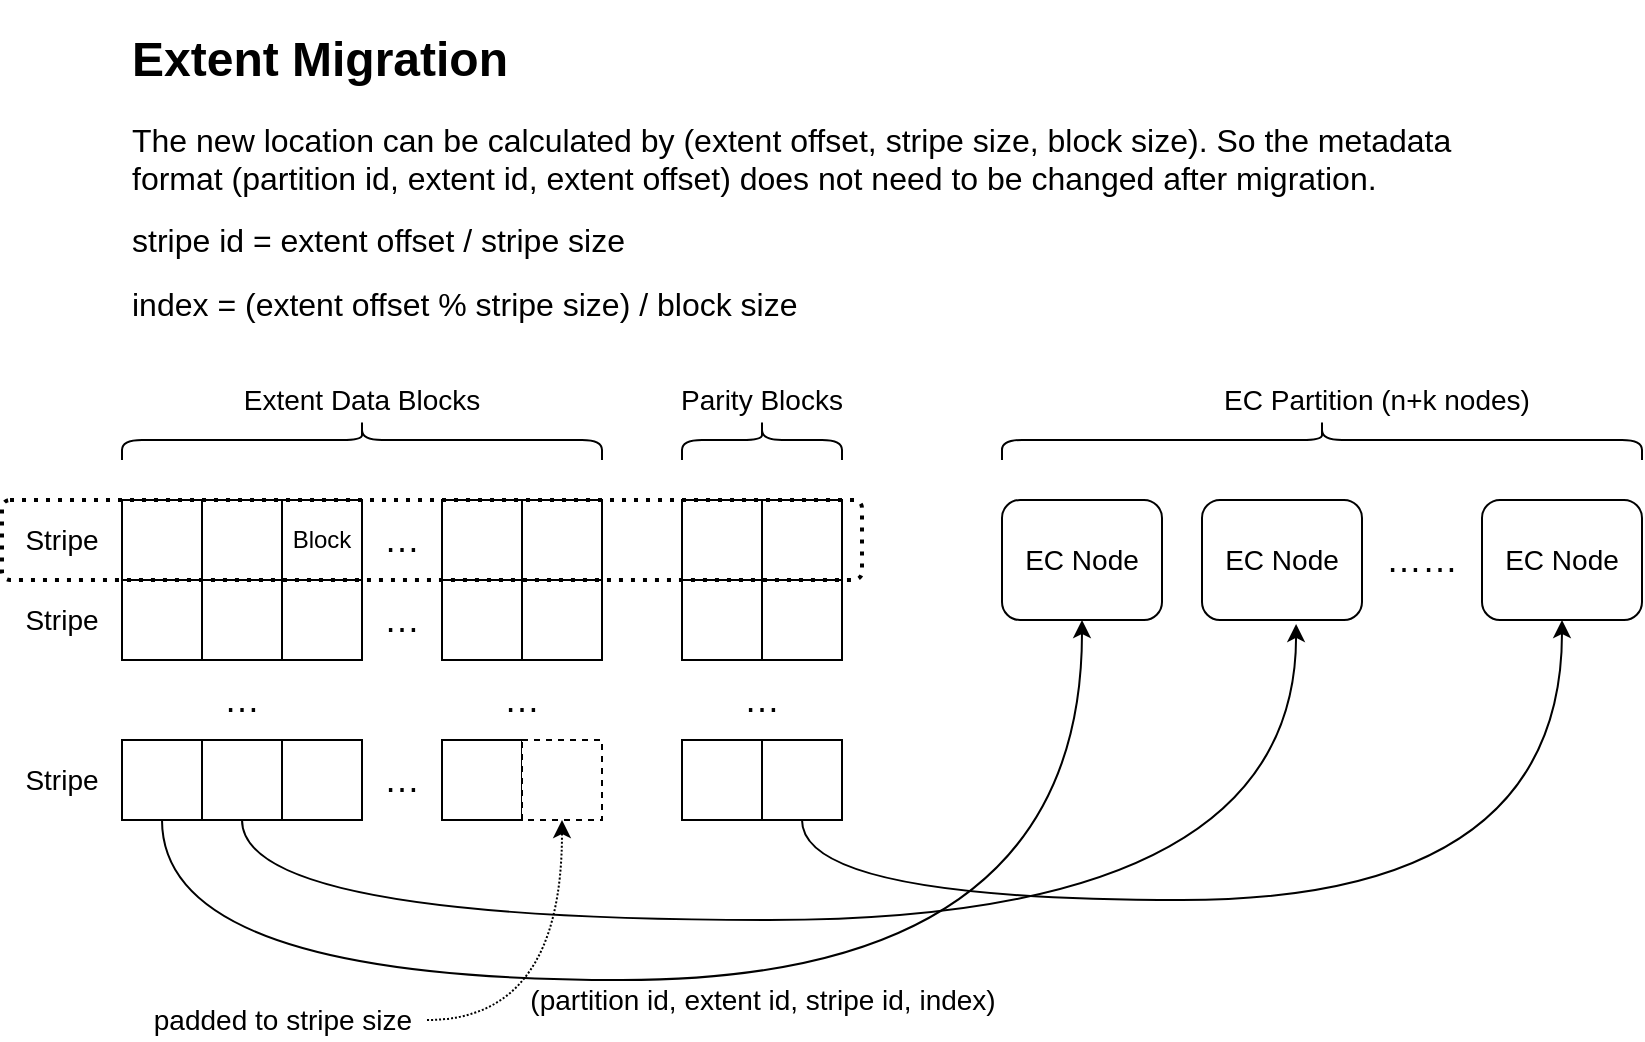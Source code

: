 <mxfile version="12.4.2" type="device" pages="1"><diagram id="ejn02Nyg8z3VodYaMBHZ" name="Page-1"><mxGraphModel dx="946" dy="680" grid="1" gridSize="10" guides="1" tooltips="1" connect="1" arrows="1" fold="1" page="1" pageScale="1" pageWidth="1169" pageHeight="827" math="0" shadow="0"><root><mxCell id="0"/><mxCell id="1" parent="0"/><mxCell id="E034tKz168YJpN_0juj2-1" value="" style="rounded=0;whiteSpace=wrap;html=1;" parent="1" vertex="1"><mxGeometry x="80" y="250" width="40" height="40" as="geometry"/></mxCell><mxCell id="E034tKz168YJpN_0juj2-3" value="" style="rounded=0;whiteSpace=wrap;html=1;" parent="1" vertex="1"><mxGeometry x="120" y="250" width="40" height="40" as="geometry"/></mxCell><mxCell id="E034tKz168YJpN_0juj2-4" value="Block" style="rounded=0;whiteSpace=wrap;html=1;" parent="1" vertex="1"><mxGeometry x="160" y="250" width="40" height="40" as="geometry"/></mxCell><mxCell id="E034tKz168YJpN_0juj2-5" value="" style="rounded=0;whiteSpace=wrap;html=1;" parent="1" vertex="1"><mxGeometry x="240" y="250" width="40" height="40" as="geometry"/></mxCell><mxCell id="E034tKz168YJpN_0juj2-6" value="" style="rounded=0;whiteSpace=wrap;html=1;" parent="1" vertex="1"><mxGeometry x="80" y="290" width="40" height="40" as="geometry"/></mxCell><mxCell id="E034tKz168YJpN_0juj2-7" value="" style="rounded=0;whiteSpace=wrap;html=1;" parent="1" vertex="1"><mxGeometry x="120" y="290" width="40" height="40" as="geometry"/></mxCell><mxCell id="E034tKz168YJpN_0juj2-8" value="" style="rounded=0;whiteSpace=wrap;html=1;" parent="1" vertex="1"><mxGeometry x="160" y="290" width="40" height="40" as="geometry"/></mxCell><mxCell id="E034tKz168YJpN_0juj2-9" value="" style="rounded=0;whiteSpace=wrap;html=1;" parent="1" vertex="1"><mxGeometry x="240" y="290" width="40" height="40" as="geometry"/></mxCell><mxCell id="E034tKz168YJpN_0juj2-38" style="edgeStyle=orthogonalEdgeStyle;orthogonalLoop=1;jettySize=auto;html=1;entryX=0.5;entryY=1;entryDx=0;entryDy=0;endArrow=classic;endFill=1;exitX=0.5;exitY=1;exitDx=0;exitDy=0;curved=1;" parent="1" source="E034tKz168YJpN_0juj2-10" target="E034tKz168YJpN_0juj2-21" edge="1"><mxGeometry relative="1" as="geometry"><Array as="points"><mxPoint x="100" y="490"/><mxPoint x="560" y="490"/></Array></mxGeometry></mxCell><mxCell id="DvdFpTb16JWpg5n_cuMU-1" value="&lt;font style=&quot;font-size: 14px&quot;&gt;(partition id, extent id, stripe id, index)&lt;/font&gt;" style="text;html=1;align=center;verticalAlign=middle;resizable=0;points=[];;labelBackgroundColor=#ffffff;" vertex="1" connectable="0" parent="E034tKz168YJpN_0juj2-38"><mxGeometry x="0.033" y="5" relative="1" as="geometry"><mxPoint x="8" y="15" as="offset"/></mxGeometry></mxCell><mxCell id="E034tKz168YJpN_0juj2-10" value="" style="rounded=0;whiteSpace=wrap;html=1;" parent="1" vertex="1"><mxGeometry x="80" y="370" width="40" height="40" as="geometry"/></mxCell><mxCell id="E034tKz168YJpN_0juj2-51" style="edgeStyle=orthogonalEdgeStyle;orthogonalLoop=1;jettySize=auto;html=1;entryX=0.588;entryY=1.033;entryDx=0;entryDy=0;entryPerimeter=0;endArrow=classic;endFill=1;exitX=0.5;exitY=1;exitDx=0;exitDy=0;curved=1;" parent="1" source="E034tKz168YJpN_0juj2-11" target="E034tKz168YJpN_0juj2-22" edge="1"><mxGeometry relative="1" as="geometry"><Array as="points"><mxPoint x="140" y="460"/><mxPoint x="667" y="460"/></Array></mxGeometry></mxCell><mxCell id="E034tKz168YJpN_0juj2-11" value="" style="rounded=0;whiteSpace=wrap;html=1;" parent="1" vertex="1"><mxGeometry x="120" y="370" width="40" height="40" as="geometry"/></mxCell><mxCell id="E034tKz168YJpN_0juj2-12" value="" style="rounded=0;whiteSpace=wrap;html=1;" parent="1" vertex="1"><mxGeometry x="160" y="370" width="40" height="40" as="geometry"/></mxCell><mxCell id="E034tKz168YJpN_0juj2-13" value="" style="rounded=0;whiteSpace=wrap;html=1;" parent="1" vertex="1"><mxGeometry x="240" y="370" width="40" height="40" as="geometry"/></mxCell><mxCell id="E034tKz168YJpN_0juj2-17" value="" style="rounded=0;whiteSpace=wrap;html=1;" parent="1" vertex="1"><mxGeometry x="280" y="250" width="40" height="40" as="geometry"/></mxCell><mxCell id="E034tKz168YJpN_0juj2-18" value="" style="rounded=0;whiteSpace=wrap;html=1;" parent="1" vertex="1"><mxGeometry x="280" y="290" width="40" height="40" as="geometry"/></mxCell><mxCell id="E034tKz168YJpN_0juj2-19" value="" style="rounded=0;whiteSpace=wrap;html=1;dashed=1;" parent="1" vertex="1"><mxGeometry x="280" y="370" width="40" height="40" as="geometry"/></mxCell><mxCell id="E034tKz168YJpN_0juj2-21" value="&lt;font style=&quot;font-size: 14px&quot;&gt;EC Node&lt;/font&gt;" style="rounded=1;whiteSpace=wrap;html=1;" parent="1" vertex="1"><mxGeometry x="520" y="250" width="80" height="60" as="geometry"/></mxCell><mxCell id="E034tKz168YJpN_0juj2-22" value="&lt;font style=&quot;font-size: 14px&quot;&gt;EC Node&lt;/font&gt;" style="rounded=1;whiteSpace=wrap;html=1;" parent="1" vertex="1"><mxGeometry x="620" y="250" width="80" height="60" as="geometry"/></mxCell><mxCell id="E034tKz168YJpN_0juj2-23" value="" style="rounded=0;whiteSpace=wrap;html=1;" parent="1" vertex="1"><mxGeometry x="360" y="250" width="40" height="40" as="geometry"/></mxCell><mxCell id="E034tKz168YJpN_0juj2-24" value="" style="rounded=0;whiteSpace=wrap;html=1;" parent="1" vertex="1"><mxGeometry x="400" y="250" width="40" height="40" as="geometry"/></mxCell><mxCell id="E034tKz168YJpN_0juj2-27" value="" style="rounded=0;whiteSpace=wrap;html=1;" parent="1" vertex="1"><mxGeometry x="360" y="290" width="40" height="40" as="geometry"/></mxCell><mxCell id="E034tKz168YJpN_0juj2-28" value="" style="rounded=0;whiteSpace=wrap;html=1;" parent="1" vertex="1"><mxGeometry x="400" y="290" width="40" height="40" as="geometry"/></mxCell><mxCell id="E034tKz168YJpN_0juj2-29" value="" style="rounded=0;whiteSpace=wrap;html=1;" parent="1" vertex="1"><mxGeometry x="360" y="370" width="40" height="40" as="geometry"/></mxCell><mxCell id="E034tKz168YJpN_0juj2-52" style="edgeStyle=orthogonalEdgeStyle;curved=1;orthogonalLoop=1;jettySize=auto;html=1;entryX=0.5;entryY=1;entryDx=0;entryDy=0;endArrow=classic;endFill=1;exitX=0.5;exitY=1;exitDx=0;exitDy=0;" parent="1" source="E034tKz168YJpN_0juj2-30" target="E034tKz168YJpN_0juj2-39" edge="1"><mxGeometry relative="1" as="geometry"><Array as="points"><mxPoint x="420" y="450"/><mxPoint x="800" y="450"/></Array></mxGeometry></mxCell><mxCell id="E034tKz168YJpN_0juj2-30" value="" style="rounded=0;whiteSpace=wrap;html=1;" parent="1" vertex="1"><mxGeometry x="400" y="370" width="40" height="40" as="geometry"/></mxCell><mxCell id="E034tKz168YJpN_0juj2-31" value="" style="shape=curlyBracket;whiteSpace=wrap;html=1;rounded=1;rotation=90;" parent="1" vertex="1"><mxGeometry x="190" y="100" width="20" height="240" as="geometry"/></mxCell><mxCell id="E034tKz168YJpN_0juj2-32" value="&lt;font style=&quot;font-size: 14px&quot;&gt;Extent Data Blocks&lt;br&gt;&lt;/font&gt;" style="text;html=1;strokeColor=none;fillColor=none;align=center;verticalAlign=middle;whiteSpace=wrap;rounded=0;" parent="1" vertex="1"><mxGeometry x="135" y="190" width="130" height="20" as="geometry"/></mxCell><mxCell id="E034tKz168YJpN_0juj2-33" value="&lt;font style=&quot;font-size: 14px&quot;&gt;Stripe&lt;/font&gt;" style="text;html=1;strokeColor=none;fillColor=none;align=center;verticalAlign=middle;whiteSpace=wrap;rounded=0;" parent="1" vertex="1"><mxGeometry x="30" y="260" width="40" height="20" as="geometry"/></mxCell><mxCell id="E034tKz168YJpN_0juj2-34" value="&lt;font style=&quot;font-size: 14px&quot;&gt;Stripe&lt;/font&gt;" style="text;html=1;strokeColor=none;fillColor=none;align=center;verticalAlign=middle;whiteSpace=wrap;rounded=0;" parent="1" vertex="1"><mxGeometry x="30" y="300" width="40" height="20" as="geometry"/></mxCell><mxCell id="E034tKz168YJpN_0juj2-35" value="&lt;font style=&quot;font-size: 14px&quot;&gt;Stripe&lt;/font&gt;" style="text;html=1;strokeColor=none;fillColor=none;align=center;verticalAlign=middle;whiteSpace=wrap;rounded=0;" parent="1" vertex="1"><mxGeometry x="30" y="380" width="40" height="20" as="geometry"/></mxCell><mxCell id="E034tKz168YJpN_0juj2-36" value="" style="shape=curlyBracket;whiteSpace=wrap;html=1;rounded=1;rotation=90;" parent="1" vertex="1"><mxGeometry x="390" y="180" width="20" height="80" as="geometry"/></mxCell><mxCell id="E034tKz168YJpN_0juj2-37" value="&lt;font style=&quot;font-size: 14px&quot;&gt;Parity Blocks&lt;/font&gt;" style="text;html=1;strokeColor=none;fillColor=none;align=center;verticalAlign=middle;whiteSpace=wrap;rounded=0;" parent="1" vertex="1"><mxGeometry x="345" y="190" width="110" height="20" as="geometry"/></mxCell><mxCell id="E034tKz168YJpN_0juj2-39" value="&lt;font style=&quot;font-size: 14px&quot;&gt;EC Node&lt;/font&gt;" style="rounded=1;whiteSpace=wrap;html=1;" parent="1" vertex="1"><mxGeometry x="760" y="250" width="80" height="60" as="geometry"/></mxCell><mxCell id="E034tKz168YJpN_0juj2-45" value="&lt;font style=&quot;font-size: 18px&quot;&gt;…&lt;/font&gt;" style="text;html=1;strokeColor=none;fillColor=none;align=center;verticalAlign=middle;whiteSpace=wrap;rounded=0;" parent="1" vertex="1"><mxGeometry x="200" y="260" width="40" height="20" as="geometry"/></mxCell><mxCell id="E034tKz168YJpN_0juj2-46" value="&lt;font style=&quot;font-size: 18px&quot;&gt;…&lt;/font&gt;" style="text;html=1;strokeColor=none;fillColor=none;align=center;verticalAlign=middle;whiteSpace=wrap;rounded=0;" parent="1" vertex="1"><mxGeometry x="200" y="300" width="40" height="20" as="geometry"/></mxCell><mxCell id="E034tKz168YJpN_0juj2-47" value="&lt;font style=&quot;font-size: 18px&quot;&gt;…&lt;/font&gt;" style="text;html=1;strokeColor=none;fillColor=none;align=center;verticalAlign=middle;whiteSpace=wrap;rounded=0;" parent="1" vertex="1"><mxGeometry x="200" y="380" width="40" height="20" as="geometry"/></mxCell><mxCell id="E034tKz168YJpN_0juj2-48" value="&lt;font style=&quot;font-size: 18px&quot;&gt;…&lt;/font&gt;" style="text;html=1;strokeColor=none;fillColor=none;align=center;verticalAlign=middle;whiteSpace=wrap;rounded=0;" parent="1" vertex="1"><mxGeometry x="120" y="340" width="40" height="20" as="geometry"/></mxCell><mxCell id="E034tKz168YJpN_0juj2-49" value="&lt;font style=&quot;font-size: 18px&quot;&gt;…&lt;/font&gt;" style="text;html=1;strokeColor=none;fillColor=none;align=center;verticalAlign=middle;whiteSpace=wrap;rounded=0;" parent="1" vertex="1"><mxGeometry x="260" y="340" width="40" height="20" as="geometry"/></mxCell><mxCell id="E034tKz168YJpN_0juj2-50" value="&lt;font style=&quot;font-size: 18px&quot;&gt;……&lt;/font&gt;" style="text;html=1;strokeColor=none;fillColor=none;align=center;verticalAlign=middle;whiteSpace=wrap;rounded=0;" parent="1" vertex="1"><mxGeometry x="710" y="270" width="40" height="20" as="geometry"/></mxCell><mxCell id="E034tKz168YJpN_0juj2-55" style="edgeStyle=orthogonalEdgeStyle;curved=1;orthogonalLoop=1;jettySize=auto;html=1;entryX=0.5;entryY=1;entryDx=0;entryDy=0;endArrow=classic;endFill=1;dashed=1;dashPattern=1 1;" parent="1" source="E034tKz168YJpN_0juj2-54" target="E034tKz168YJpN_0juj2-19" edge="1"><mxGeometry relative="1" as="geometry"/></mxCell><mxCell id="E034tKz168YJpN_0juj2-54" value="&lt;font style=&quot;font-size: 14px&quot;&gt;padded to stripe size&lt;/font&gt;" style="text;html=1;strokeColor=none;fillColor=none;align=center;verticalAlign=middle;whiteSpace=wrap;rounded=0;" parent="1" vertex="1"><mxGeometry x="87.5" y="500" width="145" height="20" as="geometry"/></mxCell><mxCell id="E034tKz168YJpN_0juj2-56" value="&lt;font style=&quot;font-size: 18px&quot;&gt;…&lt;/font&gt;" style="text;html=1;strokeColor=none;fillColor=none;align=center;verticalAlign=middle;whiteSpace=wrap;rounded=0;" parent="1" vertex="1"><mxGeometry x="380" y="340" width="40" height="20" as="geometry"/></mxCell><mxCell id="E034tKz168YJpN_0juj2-57" value="" style="shape=curlyBracket;whiteSpace=wrap;html=1;rounded=1;rotation=90;" parent="1" vertex="1"><mxGeometry x="670" y="60" width="20" height="320" as="geometry"/></mxCell><mxCell id="E034tKz168YJpN_0juj2-58" value="&lt;font style=&quot;font-size: 14px&quot;&gt;EC Partition (n+k nodes)&lt;/font&gt;" style="text;html=1;strokeColor=none;fillColor=none;align=center;verticalAlign=middle;whiteSpace=wrap;rounded=0;" parent="1" vertex="1"><mxGeometry x="625" y="190" width="165" height="20" as="geometry"/></mxCell><mxCell id="E034tKz168YJpN_0juj2-59" value="&lt;h1&gt;Extent Migration&lt;/h1&gt;&lt;p&gt;&lt;font style=&quot;font-size: 16px&quot;&gt;The new location can be calculated by (extent offset, stripe size, block size). So the metadata format (partition id, extent id, extent offset) does not need to be changed after migration.&lt;/font&gt;&lt;/p&gt;&lt;p&gt;&lt;font style=&quot;font-size: 16px&quot;&gt;stripe id = extent offset / stripe size&lt;/font&gt;&lt;/p&gt;&lt;p&gt;&lt;font style=&quot;font-size: 16px&quot;&gt;index = (extent offset % stripe size) / block size&lt;/font&gt;&lt;/p&gt;&lt;p&gt;&lt;/p&gt;" style="text;html=1;strokeColor=none;fillColor=none;spacing=5;spacingTop=-20;whiteSpace=wrap;overflow=hidden;rounded=0;" parent="1" vertex="1"><mxGeometry x="80" y="10" width="710" height="160" as="geometry"/></mxCell><mxCell id="E034tKz168YJpN_0juj2-40" value="" style="rounded=1;arcSize=10;dashed=1;strokeColor=#000000;fillColor=none;gradientColor=none;strokeWidth=2;dashPattern=1 2;comic=0;" parent="1" vertex="1"><mxGeometry x="20" y="250" width="430" height="40" as="geometry"/></mxCell></root></mxGraphModel></diagram></mxfile>